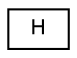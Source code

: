 digraph "Graphical Class Hierarchy"
{
  edge [fontname="Helvetica",fontsize="10",labelfontname="Helvetica",labelfontsize="10"];
  node [fontname="Helvetica",fontsize="10",shape=record];
  rankdir="LR";
  Node0 [label="H",height=0.2,width=0.4,color="black", fillcolor="white", style="filled",URL="$struct_h.html"];
}
